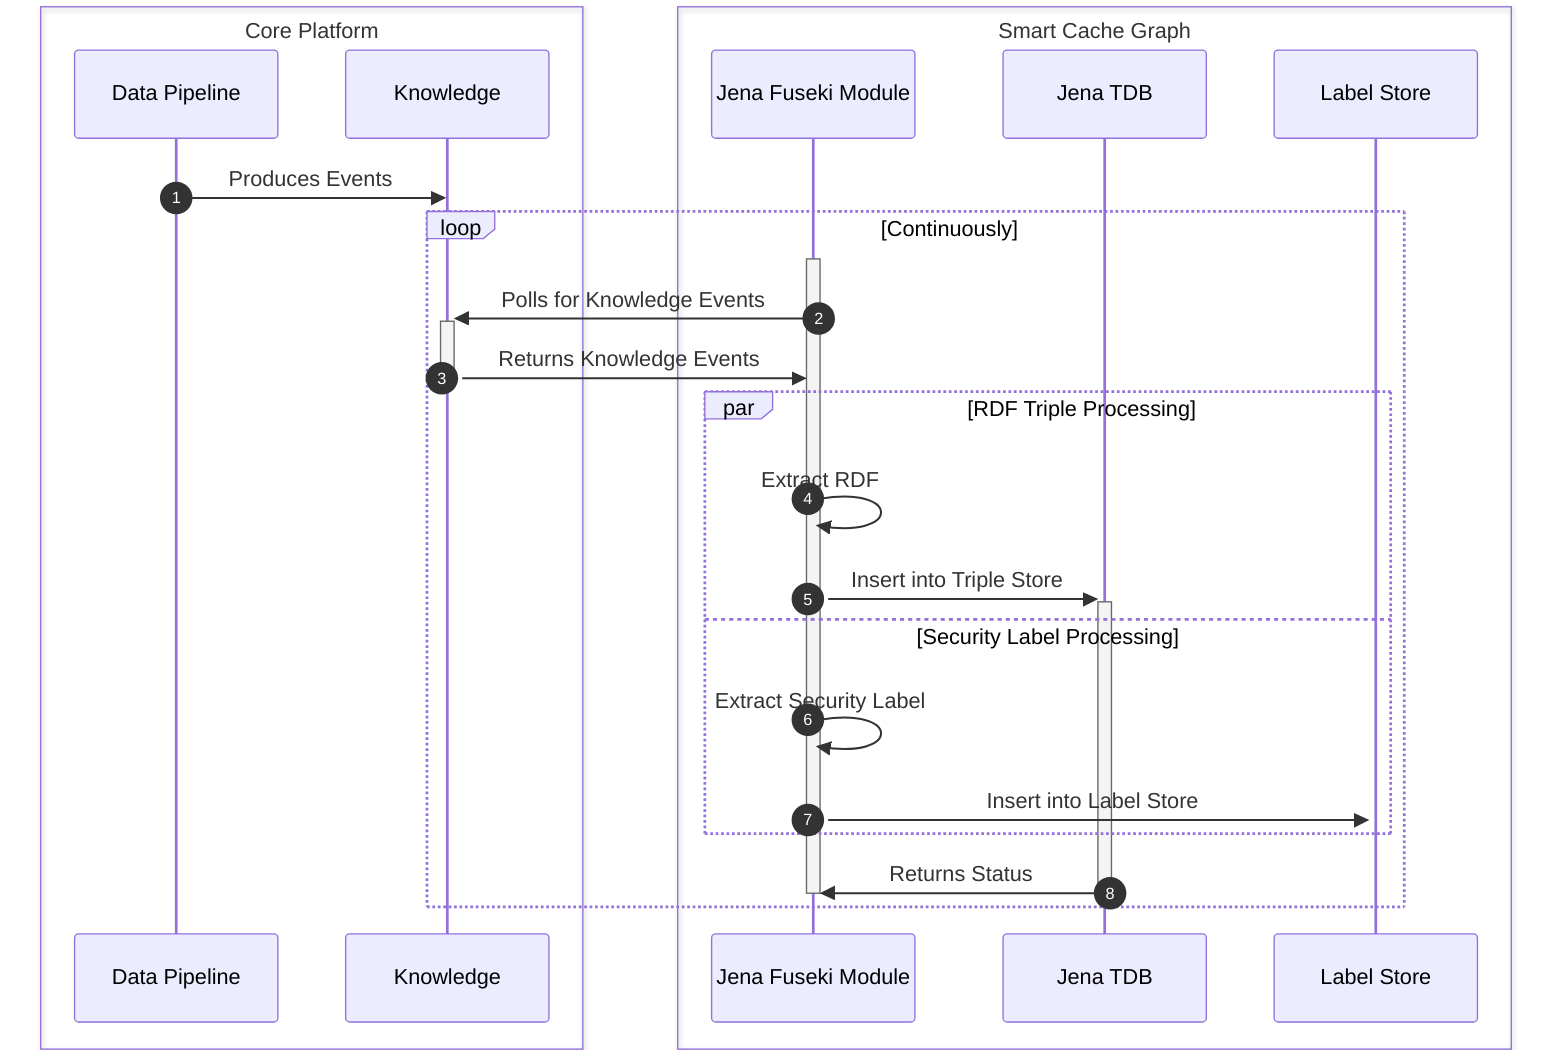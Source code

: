 sequenceDiagram
    autonumber
    box Core Platform
        participant D as Data Pipeline
        participant K as Knowledge
    end

    box Smart Cache Graph
        participant J as Jena Fuseki Module
        participant I as Jena TDB
        participant L as Label Store
    end

    D->>K: Produces Events

    loop Continuously
        activate J
        J->>+K: Polls for Knowledge Events
        K->>-J: Returns Knowledge Events
        par RDF Triple Processing
            J->>J: Extract RDF
            J->>+I: Insert into Triple Store
        and Security Label Processing
            J->>J: Extract Security Label
            J->>+L: Insert into Label Store
        end
        I->>-J: Returns Status
        deactivate J
    end